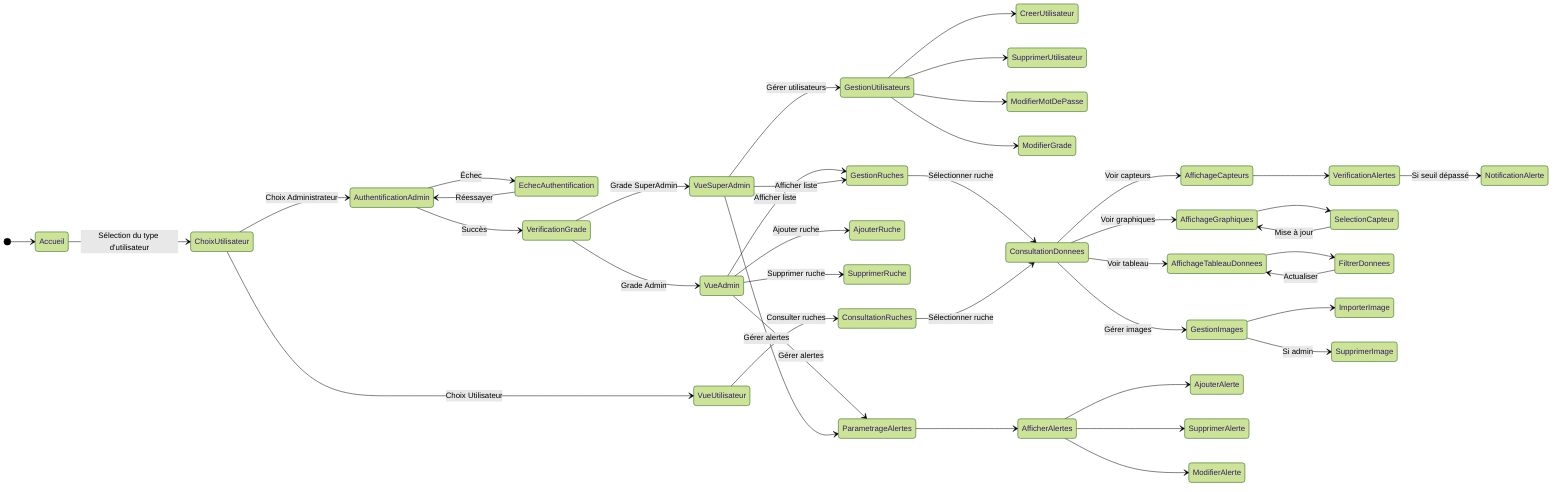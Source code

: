 ---
config:
  theme: forest
---
stateDiagram-v2
    direction LR
    [*] --> Accueil
    Accueil --> ChoixUtilisateur: Sélection du type d'utilisateur
    ChoixUtilisateur --> AuthentificationAdmin: Choix Administrateur
    AuthentificationAdmin --> EchecAuthentification: Échec
    EchecAuthentification --> AuthentificationAdmin: Réessayer
    AuthentificationAdmin --> VerificationGrade: Succès
    VerificationGrade --> VueAdmin: Grade Admin
    VerificationGrade --> VueSuperAdmin: Grade SuperAdmin
    VueAdmin --> GestionRuches: Afficher liste
    VueAdmin --> ParametrageAlertes: Gérer alertes
    VueAdmin --> AjouterRuche: Ajouter ruche
    VueAdmin --> SupprimerRuche: Supprimer ruche
    VueSuperAdmin --> GestionRuches: Afficher liste
    VueSuperAdmin --> GestionUtilisateurs: Gérer utilisateurs
    VueSuperAdmin --> ParametrageAlertes: Gérer alertes
    GestionUtilisateurs --> CreerUtilisateur
    GestionUtilisateurs --> SupprimerUtilisateur
    GestionUtilisateurs --> ModifierMotDePasse
    GestionUtilisateurs --> ModifierGrade
    ChoixUtilisateur --> VueUtilisateur: Choix Utilisateur
    VueUtilisateur --> ConsultationRuches: Consulter ruches
    GestionRuches --> ConsultationDonnees: Sélectionner ruche
    ConsultationRuches --> ConsultationDonnees: Sélectionner ruche
    ConsultationDonnees --> AffichageCapteurs: Voir capteurs
    ConsultationDonnees --> AffichageGraphiques: Voir graphiques
    ConsultationDonnees --> AffichageTableauDonnees: Voir tableau
    ConsultationDonnees --> GestionImages: Gérer images
    AffichageCapteurs --> VerificationAlertes
    VerificationAlertes --> NotificationAlerte: Si seuil dépassé
    AffichageGraphiques --> SelectionCapteur
    SelectionCapteur --> AffichageGraphiques: Mise à jour
    AffichageTableauDonnees --> FiltrerDonnees
    FiltrerDonnees --> AffichageTableauDonnees: Actualiser
    GestionImages --> ImporterImage
    GestionImages --> SupprimerImage: Si admin
    ParametrageAlertes --> AfficherAlertes
    AfficherAlertes --> AjouterAlerte
    AfficherAlertes --> SupprimerAlerte
    AfficherAlertes --> ModifierAlerte